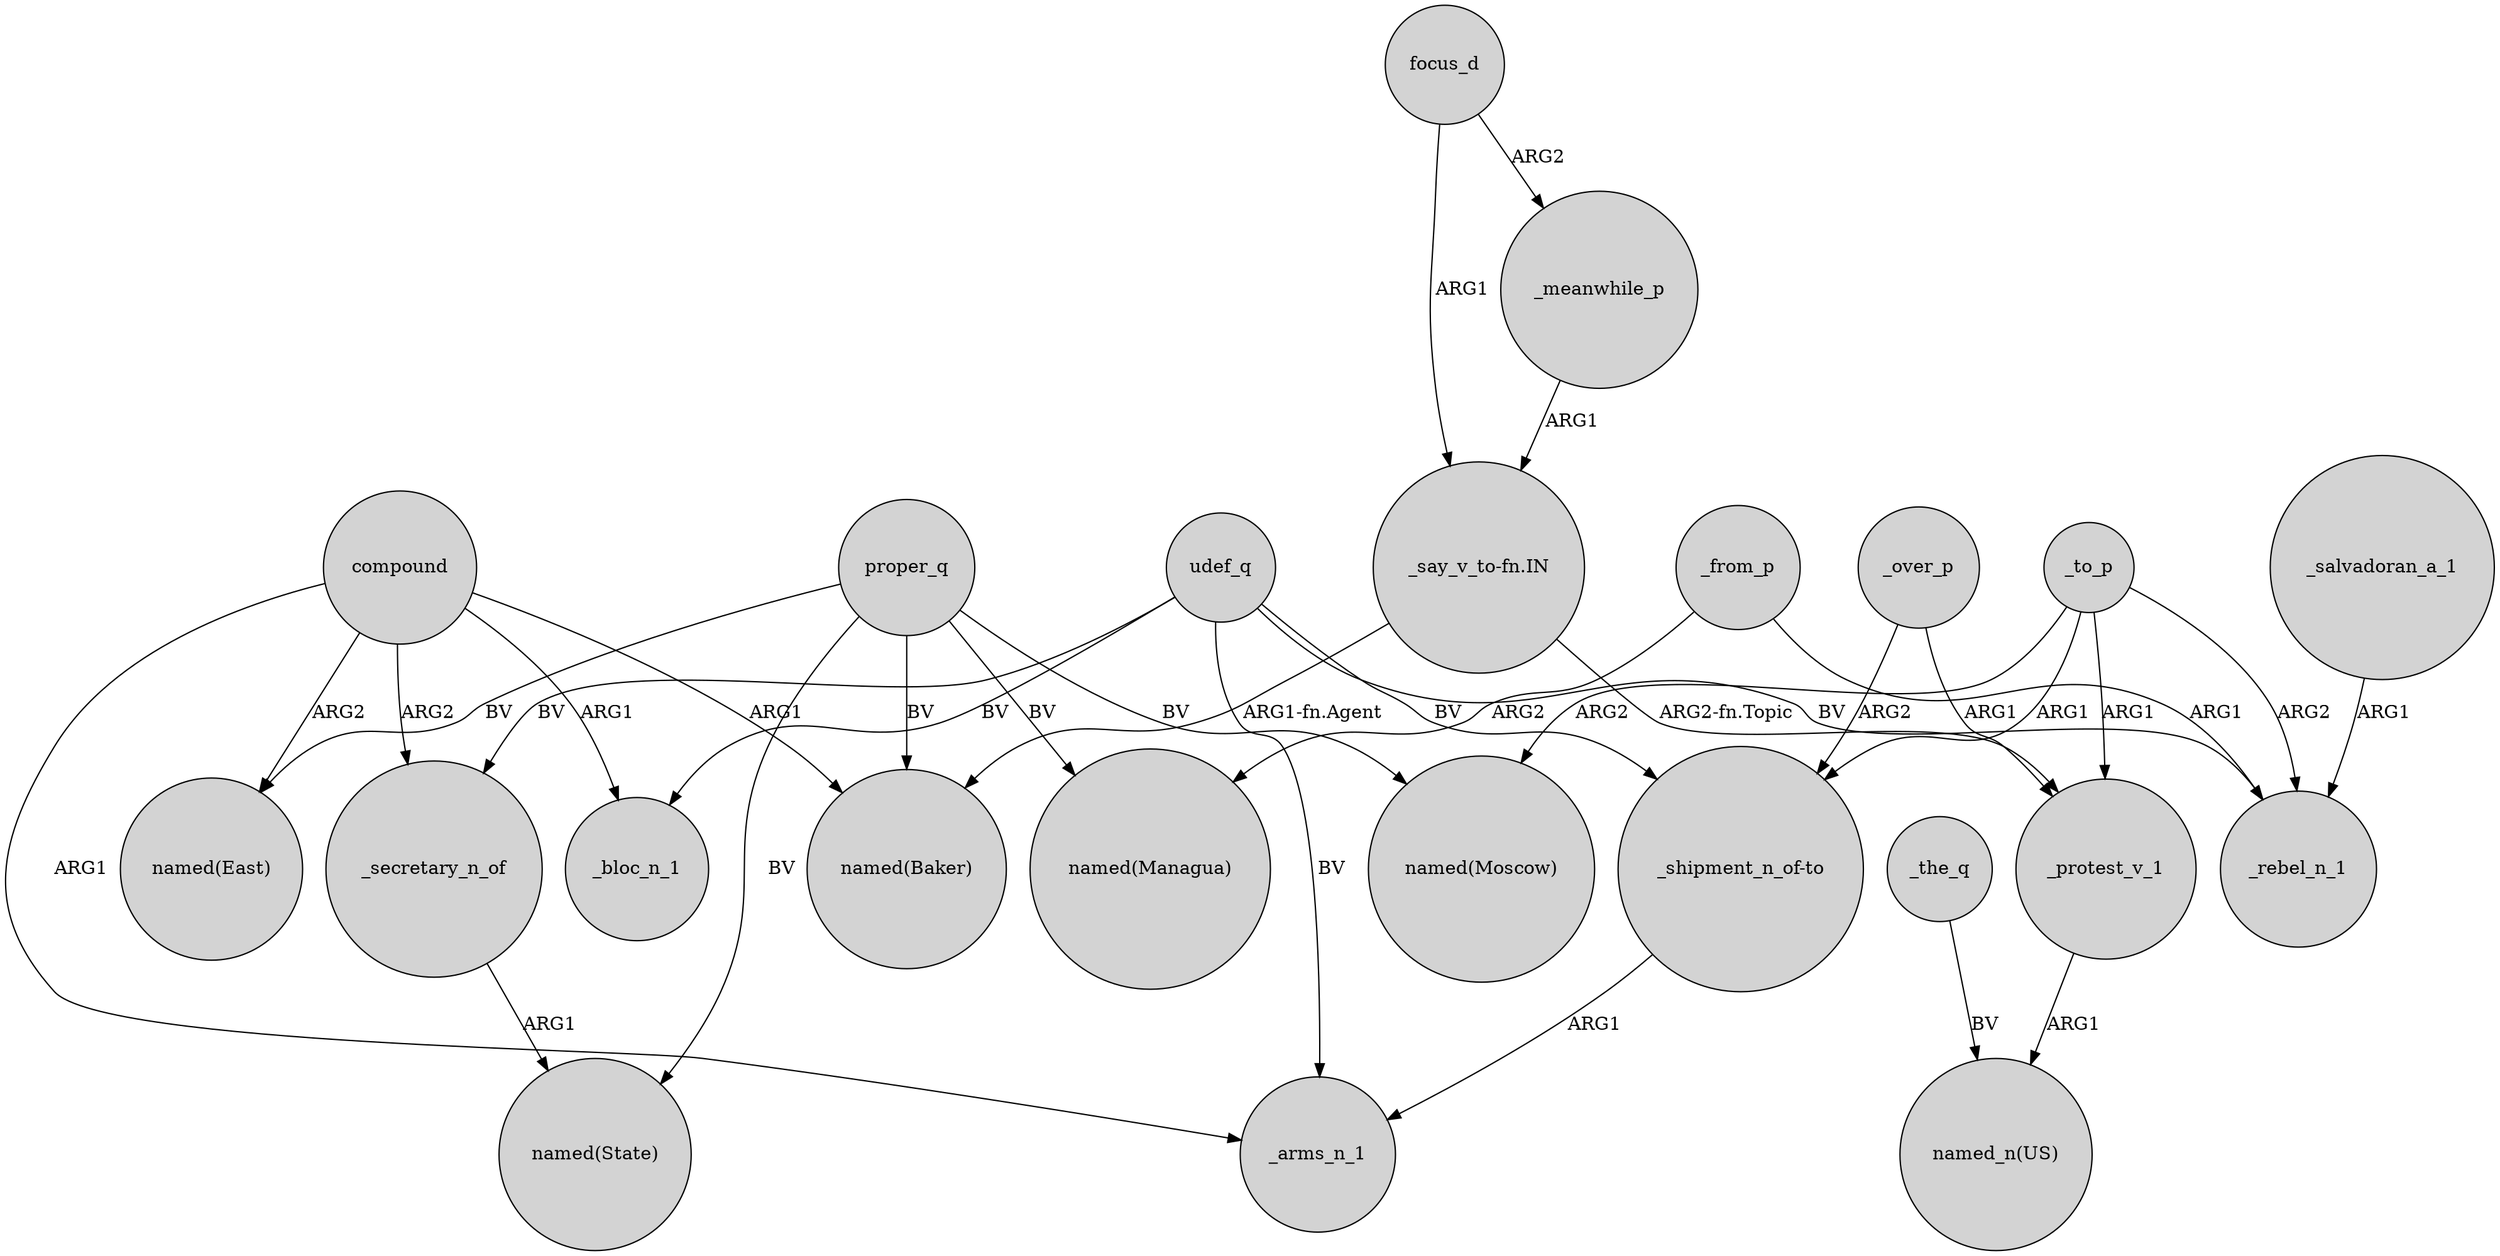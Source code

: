 digraph {
	node [shape=circle style=filled]
	compound -> _secretary_n_of [label=ARG2]
	udef_q -> _secretary_n_of [label=BV]
	proper_q -> "named(Moscow)" [label=BV]
	_salvadoran_a_1 -> _rebel_n_1 [label=ARG1]
	compound -> _arms_n_1 [label=ARG1]
	"_say_v_to-fn.IN" -> _protest_v_1 [label="ARG2-fn.Topic"]
	_protest_v_1 -> "named_n(US)" [label=ARG1]
	proper_q -> "named(Managua)" [label=BV]
	_to_p -> _protest_v_1 [label=ARG1]
	udef_q -> _arms_n_1 [label=BV]
	_meanwhile_p -> "_say_v_to-fn.IN" [label=ARG1]
	_the_q -> "named_n(US)" [label=BV]
	_over_p -> _protest_v_1 [label=ARG1]
	udef_q -> _bloc_n_1 [label=BV]
	_from_p -> _rebel_n_1 [label=ARG1]
	proper_q -> "named(Baker)" [label=BV]
	_to_p -> _rebel_n_1 [label=ARG2]
	_from_p -> "named(Managua)" [label=ARG2]
	"_say_v_to-fn.IN" -> "named(Baker)" [label="ARG1-fn.Agent"]
	focus_d -> _meanwhile_p [label=ARG2]
	_over_p -> "_shipment_n_of-to" [label=ARG2]
	_secretary_n_of -> "named(State)" [label=ARG1]
	_to_p -> "_shipment_n_of-to" [label=ARG1]
	_to_p -> "named(Moscow)" [label=ARG2]
	compound -> _bloc_n_1 [label=ARG1]
	udef_q -> _rebel_n_1 [label=BV]
	proper_q -> "named(State)" [label=BV]
	compound -> "named(Baker)" [label=ARG1]
	"_shipment_n_of-to" -> _arms_n_1 [label=ARG1]
	proper_q -> "named(East)" [label=BV]
	compound -> "named(East)" [label=ARG2]
	focus_d -> "_say_v_to-fn.IN" [label=ARG1]
	udef_q -> "_shipment_n_of-to" [label=BV]
}
